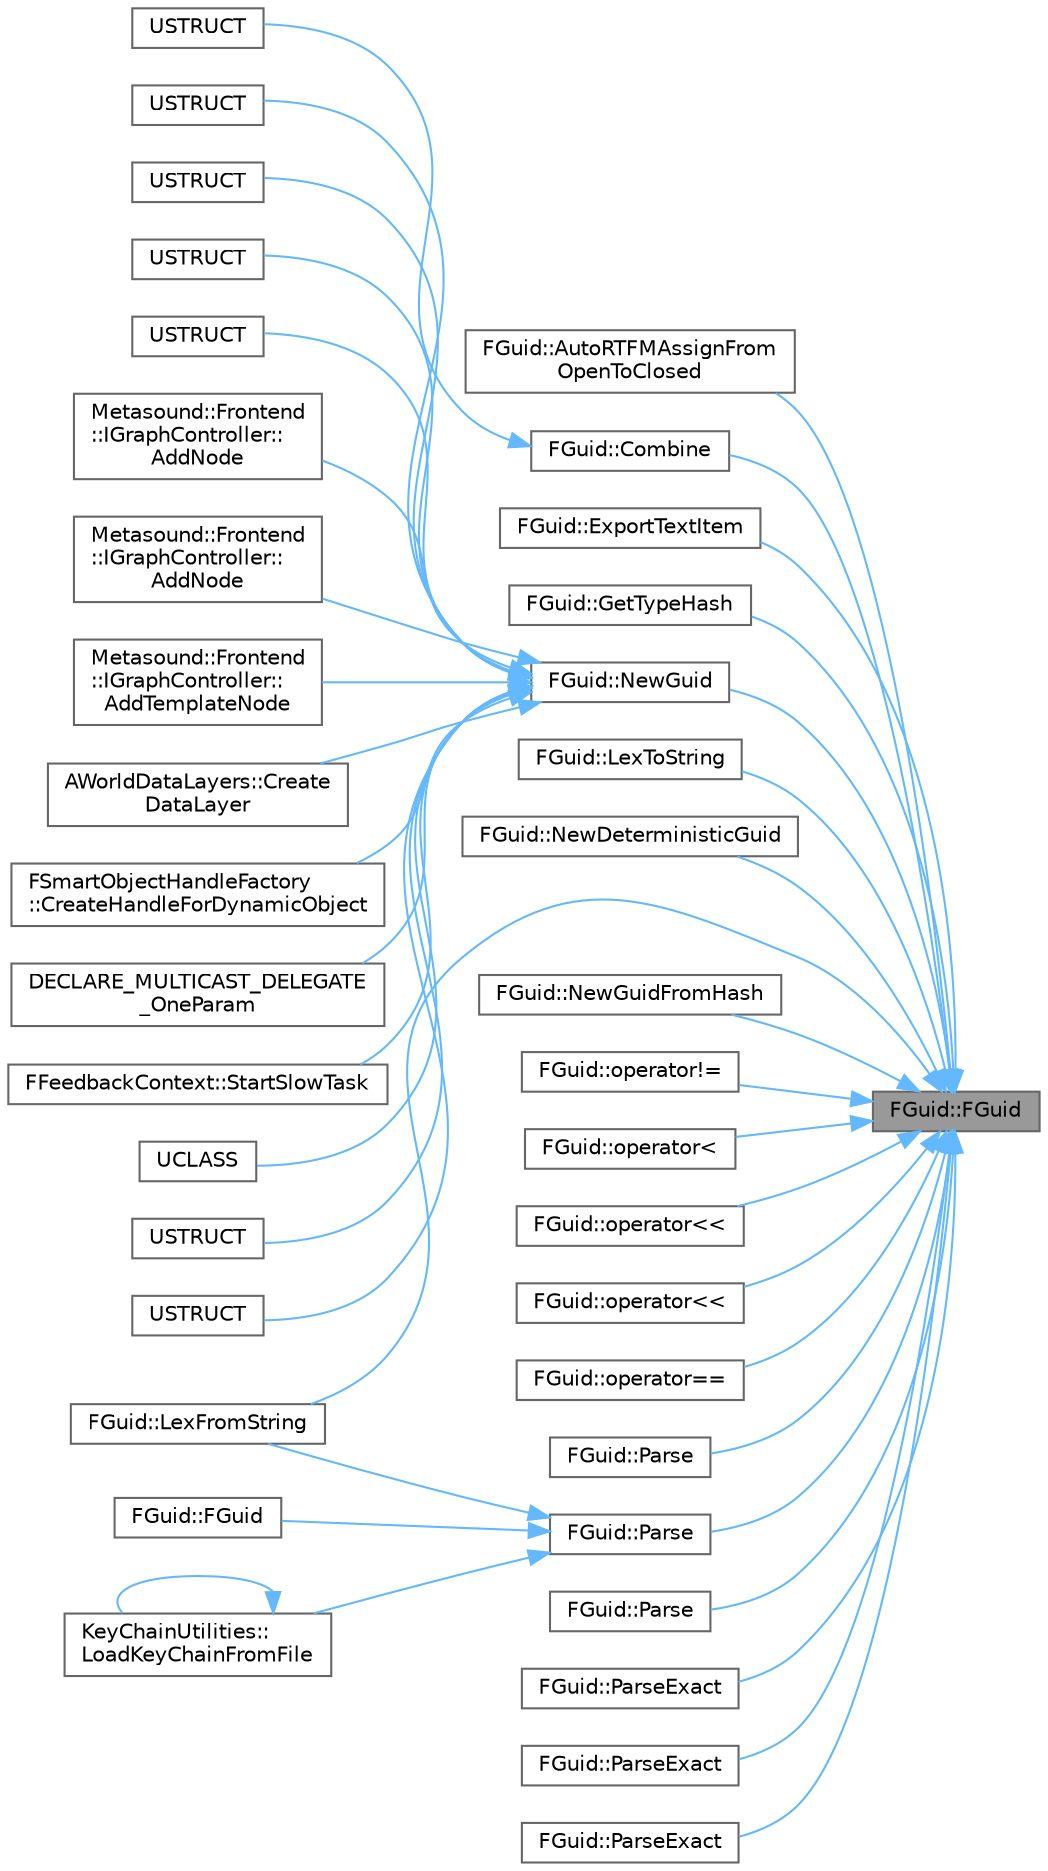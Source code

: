 digraph "FGuid::FGuid"
{
 // INTERACTIVE_SVG=YES
 // LATEX_PDF_SIZE
  bgcolor="transparent";
  edge [fontname=Helvetica,fontsize=10,labelfontname=Helvetica,labelfontsize=10];
  node [fontname=Helvetica,fontsize=10,shape=box,height=0.2,width=0.4];
  rankdir="RL";
  Node1 [id="Node000001",label="FGuid::FGuid",height=0.2,width=0.4,color="gray40", fillcolor="grey60", style="filled", fontcolor="black",tooltip="Default constructor."];
  Node1 -> Node2 [id="edge1_Node000001_Node000002",dir="back",color="steelblue1",style="solid",tooltip=" "];
  Node2 [id="Node000002",label="FGuid::AutoRTFMAssignFrom\lOpenToClosed",height=0.2,width=0.4,color="grey40", fillcolor="white", style="filled",URL="$d8/d29/structFGuid.html#a8aae5d6807ab8c8755539717529f5997",tooltip=" "];
  Node1 -> Node3 [id="edge2_Node000001_Node000003",dir="back",color="steelblue1",style="solid",tooltip=" "];
  Node3 [id="Node000003",label="FGuid::Combine",height=0.2,width=0.4,color="grey40", fillcolor="white", style="filled",URL="$d8/d29/structFGuid.html#a89e57f5566c427dc5dfd0de586b1e6b6",tooltip="Returns a GUID which is a combinationof the two provided ones."];
  Node3 -> Node4 [id="edge3_Node000003_Node000004",dir="back",color="steelblue1",style="solid",tooltip=" "];
  Node4 [id="Node000004",label="USTRUCT",height=0.2,width=0.4,color="grey40", fillcolor="white", style="filled",URL="$dc/d9e/WorldPartitionActorContainerID_8h.html#a55b846aa2fa8030d9bb71a16ecbce7a1",tooltip=" "];
  Node1 -> Node5 [id="edge4_Node000001_Node000005",dir="back",color="steelblue1",style="solid",tooltip=" "];
  Node5 [id="Node000005",label="FGuid::ExportTextItem",height=0.2,width=0.4,color="grey40", fillcolor="white", style="filled",URL="$d8/d29/structFGuid.html#ae71325c508bfd5a9117c6303ffc444d1",tooltip="Exports the GUIDs value to a string."];
  Node1 -> Node6 [id="edge5_Node000001_Node000006",dir="back",color="steelblue1",style="solid",tooltip=" "];
  Node6 [id="Node000006",label="FGuid::GetTypeHash",height=0.2,width=0.4,color="grey40", fillcolor="white", style="filled",URL="$d8/d29/structFGuid.html#aac547aa1ee684416c391e03cac41515d",tooltip="Calculates the hash for a GUID."];
  Node1 -> Node7 [id="edge6_Node000001_Node000007",dir="back",color="steelblue1",style="solid",tooltip=" "];
  Node7 [id="Node000007",label="FGuid::LexFromString",height=0.2,width=0.4,color="grey40", fillcolor="white", style="filled",URL="$d8/d29/structFGuid.html#aad80b2a8b7f9d77320a51c826888fda8",tooltip=" "];
  Node1 -> Node8 [id="edge7_Node000001_Node000008",dir="back",color="steelblue1",style="solid",tooltip=" "];
  Node8 [id="Node000008",label="FGuid::LexToString",height=0.2,width=0.4,color="grey40", fillcolor="white", style="filled",URL="$d8/d29/structFGuid.html#a5c1203c3f0d4a00a4c9edcaf50592880",tooltip="Guid default string conversion."];
  Node1 -> Node9 [id="edge8_Node000001_Node000009",dir="back",color="steelblue1",style="solid",tooltip=" "];
  Node9 [id="Node000009",label="FGuid::NewDeterministicGuid",height=0.2,width=0.4,color="grey40", fillcolor="white", style="filled",URL="$d8/d29/structFGuid.html#a6b28f64ca478b4cbf5c02f10fa9e0195",tooltip="Create a guid by hashing the given path; this guid will be deterministic when called in multiple cook..."];
  Node1 -> Node10 [id="edge9_Node000001_Node000010",dir="back",color="steelblue1",style="solid",tooltip=" "];
  Node10 [id="Node000010",label="FGuid::NewGuid",height=0.2,width=0.4,color="grey40", fillcolor="white", style="filled",URL="$d8/d29/structFGuid.html#aacfa4c03a371906a5a310025fe02f368",tooltip="Returns a new GUID."];
  Node10 -> Node11 [id="edge10_Node000010_Node000011",dir="back",color="steelblue1",style="solid",tooltip=" "];
  Node11 [id="Node000011",label="Metasound::Frontend\l::IGraphController::\lAddNode",height=0.2,width=0.4,color="grey40", fillcolor="white", style="filled",URL="$dc/d65/classMetasound_1_1Frontend_1_1IGraphController.html#a70f3bffcb9fe363ebc69db47f1f7fee3",tooltip="Add a new node to this graph."];
  Node10 -> Node12 [id="edge11_Node000010_Node000012",dir="back",color="steelblue1",style="solid",tooltip=" "];
  Node12 [id="Node000012",label="Metasound::Frontend\l::IGraphController::\lAddNode",height=0.2,width=0.4,color="grey40", fillcolor="white", style="filled",URL="$dc/d65/classMetasound_1_1Frontend_1_1IGraphController.html#a073d0494884273d050d1cca504aeb399",tooltip="Add a new node to this graph from the node registry."];
  Node10 -> Node13 [id="edge12_Node000010_Node000013",dir="back",color="steelblue1",style="solid",tooltip=" "];
  Node13 [id="Node000013",label="Metasound::Frontend\l::IGraphController::\lAddTemplateNode",height=0.2,width=0.4,color="grey40", fillcolor="white", style="filled",URL="$dc/d65/classMetasound_1_1Frontend_1_1IGraphController.html#a63a3a46f2c4d963fdbf89ec94ea7e74b",tooltip="Add a new template node to this graph, providing the defined interface as expected by the caller."];
  Node10 -> Node14 [id="edge13_Node000010_Node000014",dir="back",color="steelblue1",style="solid",tooltip=" "];
  Node14 [id="Node000014",label="AWorldDataLayers::Create\lDataLayer",height=0.2,width=0.4,color="grey40", fillcolor="white", style="filled",URL="$d8/dbc/classAWorldDataLayers.html#a318c3e36bff067630406ffbe6543879e",tooltip=" "];
  Node10 -> Node15 [id="edge14_Node000010_Node000015",dir="back",color="steelblue1",style="solid",tooltip=" "];
  Node15 [id="Node000015",label="FSmartObjectHandleFactory\l::CreateHandleForDynamicObject",height=0.2,width=0.4,color="grey40", fillcolor="white", style="filled",URL="$d0/d98/structFSmartObjectHandleFactory.html#aac888bd13fda757b29922ed5cc4d41bc",tooltip=" "];
  Node10 -> Node16 [id="edge15_Node000010_Node000016",dir="back",color="steelblue1",style="solid",tooltip=" "];
  Node16 [id="Node000016",label="DECLARE_MULTICAST_DELEGATE\l_OneParam",height=0.2,width=0.4,color="grey40", fillcolor="white", style="filled",URL="$de/daa/MaterialInterface_8h.html#aec2ba1dea9055c8e439d1b969bd7f1f1",tooltip=" "];
  Node10 -> Node17 [id="edge16_Node000010_Node000017",dir="back",color="steelblue1",style="solid",tooltip=" "];
  Node17 [id="Node000017",label="FFeedbackContext::StartSlowTask",height=0.2,width=0.4,color="grey40", fillcolor="white", style="filled",URL="$d5/d1b/classFFeedbackContext.html#aa8cd3b86831cdff141de4a6ea2cd47b3",tooltip="Called to create a slow task."];
  Node10 -> Node18 [id="edge17_Node000010_Node000018",dir="back",color="steelblue1",style="solid",tooltip=" "];
  Node18 [id="Node000018",label="UCLASS",height=0.2,width=0.4,color="grey40", fillcolor="white", style="filled",URL="$d2/d34/LandscapeEditLayer_8h.html#a8a4d49c521df960bebad9a14741910eb",tooltip="Base class for all landscape edit layers."];
  Node10 -> Node19 [id="edge18_Node000010_Node000019",dir="back",color="steelblue1",style="solid",tooltip=" "];
  Node19 [id="Node000019",label="USTRUCT",height=0.2,width=0.4,color="grey40", fillcolor="white", style="filled",URL="$da/dfa/MetasoundFrontendDocumentBuilder_8h.html#ab03e8375b19700dbedd878bbd88e1f9b",tooltip=" "];
  Node10 -> Node20 [id="edge19_Node000010_Node000020",dir="back",color="steelblue1",style="solid",tooltip=" "];
  Node20 [id="Node000020",label="USTRUCT",height=0.2,width=0.4,color="grey40", fillcolor="white", style="filled",URL="$d1/d39/MovieScenePossessable_8h.html#a9c343ab7f3335b3a4337564a197890c1",tooltip="MovieScenePossessable is a \"typed slot\" used to allow the MovieScene to control an already-existing o..."];
  Node10 -> Node21 [id="edge20_Node000010_Node000021",dir="back",color="steelblue1",style="solid",tooltip=" "];
  Node21 [id="Node000021",label="USTRUCT",height=0.2,width=0.4,color="grey40", fillcolor="white", style="filled",URL="$dd/dca/MovieSceneSpawnable_8h.html#a8fae3ae53f4c387ea464ff779216747f",tooltip="MovieSceneSpawnable describes an object that can be spawned for this MovieScene."];
  Node10 -> Node22 [id="edge21_Node000010_Node000022",dir="back",color="steelblue1",style="solid",tooltip=" "];
  Node22 [id="Node000022",label="USTRUCT",height=0.2,width=0.4,color="grey40", fillcolor="white", style="filled",URL="$d2/d1d/RigVMDebugInfo_8h.html#af6a3752d243e7b5cbc2c26349d821a3c",tooltip=" "];
  Node10 -> Node23 [id="edge22_Node000010_Node000023",dir="back",color="steelblue1",style="solid",tooltip=" "];
  Node23 [id="Node000023",label="USTRUCT",height=0.2,width=0.4,color="grey40", fillcolor="white", style="filled",URL="$d6/d1c/SceneViewExtensionContext_8h.html#ad1d1c4c904107b2d09fc7e76f1a2373d",tooltip="Contains the TFunction that determines if a scene view extension should be valid in the given context..."];
  Node10 -> Node24 [id="edge23_Node000010_Node000024",dir="back",color="steelblue1",style="solid",tooltip=" "];
  Node24 [id="Node000024",label="USTRUCT",height=0.2,width=0.4,color="grey40", fillcolor="white", style="filled",URL="$db/d50/SmartObjectDefinition_8h.html#a06bf7d54c551cb9e5a60300d796dac19",tooltip="Indicates how Tags from slots and parent object are combined to be evaluated by a TagQuery from a fin..."];
  Node1 -> Node25 [id="edge24_Node000001_Node000025",dir="back",color="steelblue1",style="solid",tooltip=" "];
  Node25 [id="Node000025",label="FGuid::NewGuidFromHash",height=0.2,width=0.4,color="grey40", fillcolor="white", style="filled",URL="$d8/d29/structFGuid.html#ab4138a2ae8487324912ae2e9663450cc",tooltip="Create a guid from a calculated Blake3 Hash."];
  Node1 -> Node26 [id="edge25_Node000001_Node000026",dir="back",color="steelblue1",style="solid",tooltip=" "];
  Node26 [id="Node000026",label="FGuid::operator!=",height=0.2,width=0.4,color="grey40", fillcolor="white", style="filled",URL="$d8/d29/structFGuid.html#a96bd738a73ec6c8ffebe5f3a01728eb9",tooltip="Compares two GUIDs for inequality."];
  Node1 -> Node27 [id="edge26_Node000001_Node000027",dir="back",color="steelblue1",style="solid",tooltip=" "];
  Node27 [id="Node000027",label="FGuid::operator\<",height=0.2,width=0.4,color="grey40", fillcolor="white", style="filled",URL="$d8/d29/structFGuid.html#a9ddb313b0946df4c09d6a4c88fbdfc03",tooltip="Compares two GUIDs."];
  Node1 -> Node28 [id="edge27_Node000001_Node000028",dir="back",color="steelblue1",style="solid",tooltip=" "];
  Node28 [id="Node000028",label="FGuid::operator\<\<",height=0.2,width=0.4,color="grey40", fillcolor="white", style="filled",URL="$d8/d29/structFGuid.html#a734cb2b325dc8e694ca7f53f3423698a",tooltip="Serializes a GUID from or into an archive."];
  Node1 -> Node29 [id="edge28_Node000001_Node000029",dir="back",color="steelblue1",style="solid",tooltip=" "];
  Node29 [id="Node000029",label="FGuid::operator\<\<",height=0.2,width=0.4,color="grey40", fillcolor="white", style="filled",URL="$d8/d29/structFGuid.html#a04ceff1f65a96f1a10c072bb2176f360",tooltip="Serializes a GUID from or into a structured archive slot."];
  Node1 -> Node30 [id="edge29_Node000001_Node000030",dir="back",color="steelblue1",style="solid",tooltip=" "];
  Node30 [id="Node000030",label="FGuid::operator==",height=0.2,width=0.4,color="grey40", fillcolor="white", style="filled",URL="$d8/d29/structFGuid.html#a1da437b101bfdfb85ac90f18ffdf7f90",tooltip="Compares two GUIDs for equality."];
  Node1 -> Node31 [id="edge30_Node000001_Node000031",dir="back",color="steelblue1",style="solid",tooltip=" "];
  Node31 [id="Node000031",label="FGuid::Parse",height=0.2,width=0.4,color="grey40", fillcolor="white", style="filled",URL="$d8/d29/structFGuid.html#a3a40facf546d002380a567082303b520",tooltip=" "];
  Node1 -> Node32 [id="edge31_Node000001_Node000032",dir="back",color="steelblue1",style="solid",tooltip=" "];
  Node32 [id="Node000032",label="FGuid::Parse",height=0.2,width=0.4,color="grey40", fillcolor="white", style="filled",URL="$d8/d29/structFGuid.html#a8ded52bf6bf7e0fa7d82fe189ffd182d",tooltip="Converts a string to a GUID."];
  Node32 -> Node33 [id="edge32_Node000032_Node000033",dir="back",color="steelblue1",style="solid",tooltip=" "];
  Node33 [id="Node000033",label="FGuid::FGuid",height=0.2,width=0.4,color="grey40", fillcolor="white", style="filled",URL="$d8/d29/structFGuid.html#a0f41858ccf32031d9c4766eaaf7fa226",tooltip=" "];
  Node32 -> Node7 [id="edge33_Node000032_Node000007",dir="back",color="steelblue1",style="solid",tooltip=" "];
  Node32 -> Node34 [id="edge34_Node000032_Node000034",dir="back",color="steelblue1",style="solid",tooltip=" "];
  Node34 [id="Node000034",label="KeyChainUtilities::\lLoadKeyChainFromFile",height=0.2,width=0.4,color="grey40", fillcolor="white", style="filled",URL="$d6/daf/namespaceKeyChainUtilities.html#acec2cdf50be95d30f6dc24246d066823",tooltip=" "];
  Node34 -> Node34 [id="edge35_Node000034_Node000034",dir="back",color="steelblue1",style="solid",tooltip=" "];
  Node1 -> Node35 [id="edge36_Node000001_Node000035",dir="back",color="steelblue1",style="solid",tooltip=" "];
  Node35 [id="Node000035",label="FGuid::Parse",height=0.2,width=0.4,color="grey40", fillcolor="white", style="filled",URL="$d8/d29/structFGuid.html#a32d4e0aa9eef86f2cb8ef8b60bcc19d5",tooltip=" "];
  Node1 -> Node36 [id="edge37_Node000001_Node000036",dir="back",color="steelblue1",style="solid",tooltip=" "];
  Node36 [id="Node000036",label="FGuid::ParseExact",height=0.2,width=0.4,color="grey40", fillcolor="white", style="filled",URL="$d8/d29/structFGuid.html#aae31bf8b8d6a384755968b11f1f70305",tooltip=" "];
  Node1 -> Node37 [id="edge38_Node000001_Node000037",dir="back",color="steelblue1",style="solid",tooltip=" "];
  Node37 [id="Node000037",label="FGuid::ParseExact",height=0.2,width=0.4,color="grey40", fillcolor="white", style="filled",URL="$d8/d29/structFGuid.html#a0968f953039480eb4240bfe6f9c1e852",tooltip="Converts a string with the specified format to a GUID."];
  Node1 -> Node38 [id="edge39_Node000001_Node000038",dir="back",color="steelblue1",style="solid",tooltip=" "];
  Node38 [id="Node000038",label="FGuid::ParseExact",height=0.2,width=0.4,color="grey40", fillcolor="white", style="filled",URL="$d8/d29/structFGuid.html#a0432dea286ad4e64b40dba42c7907ed0",tooltip=" "];
}
